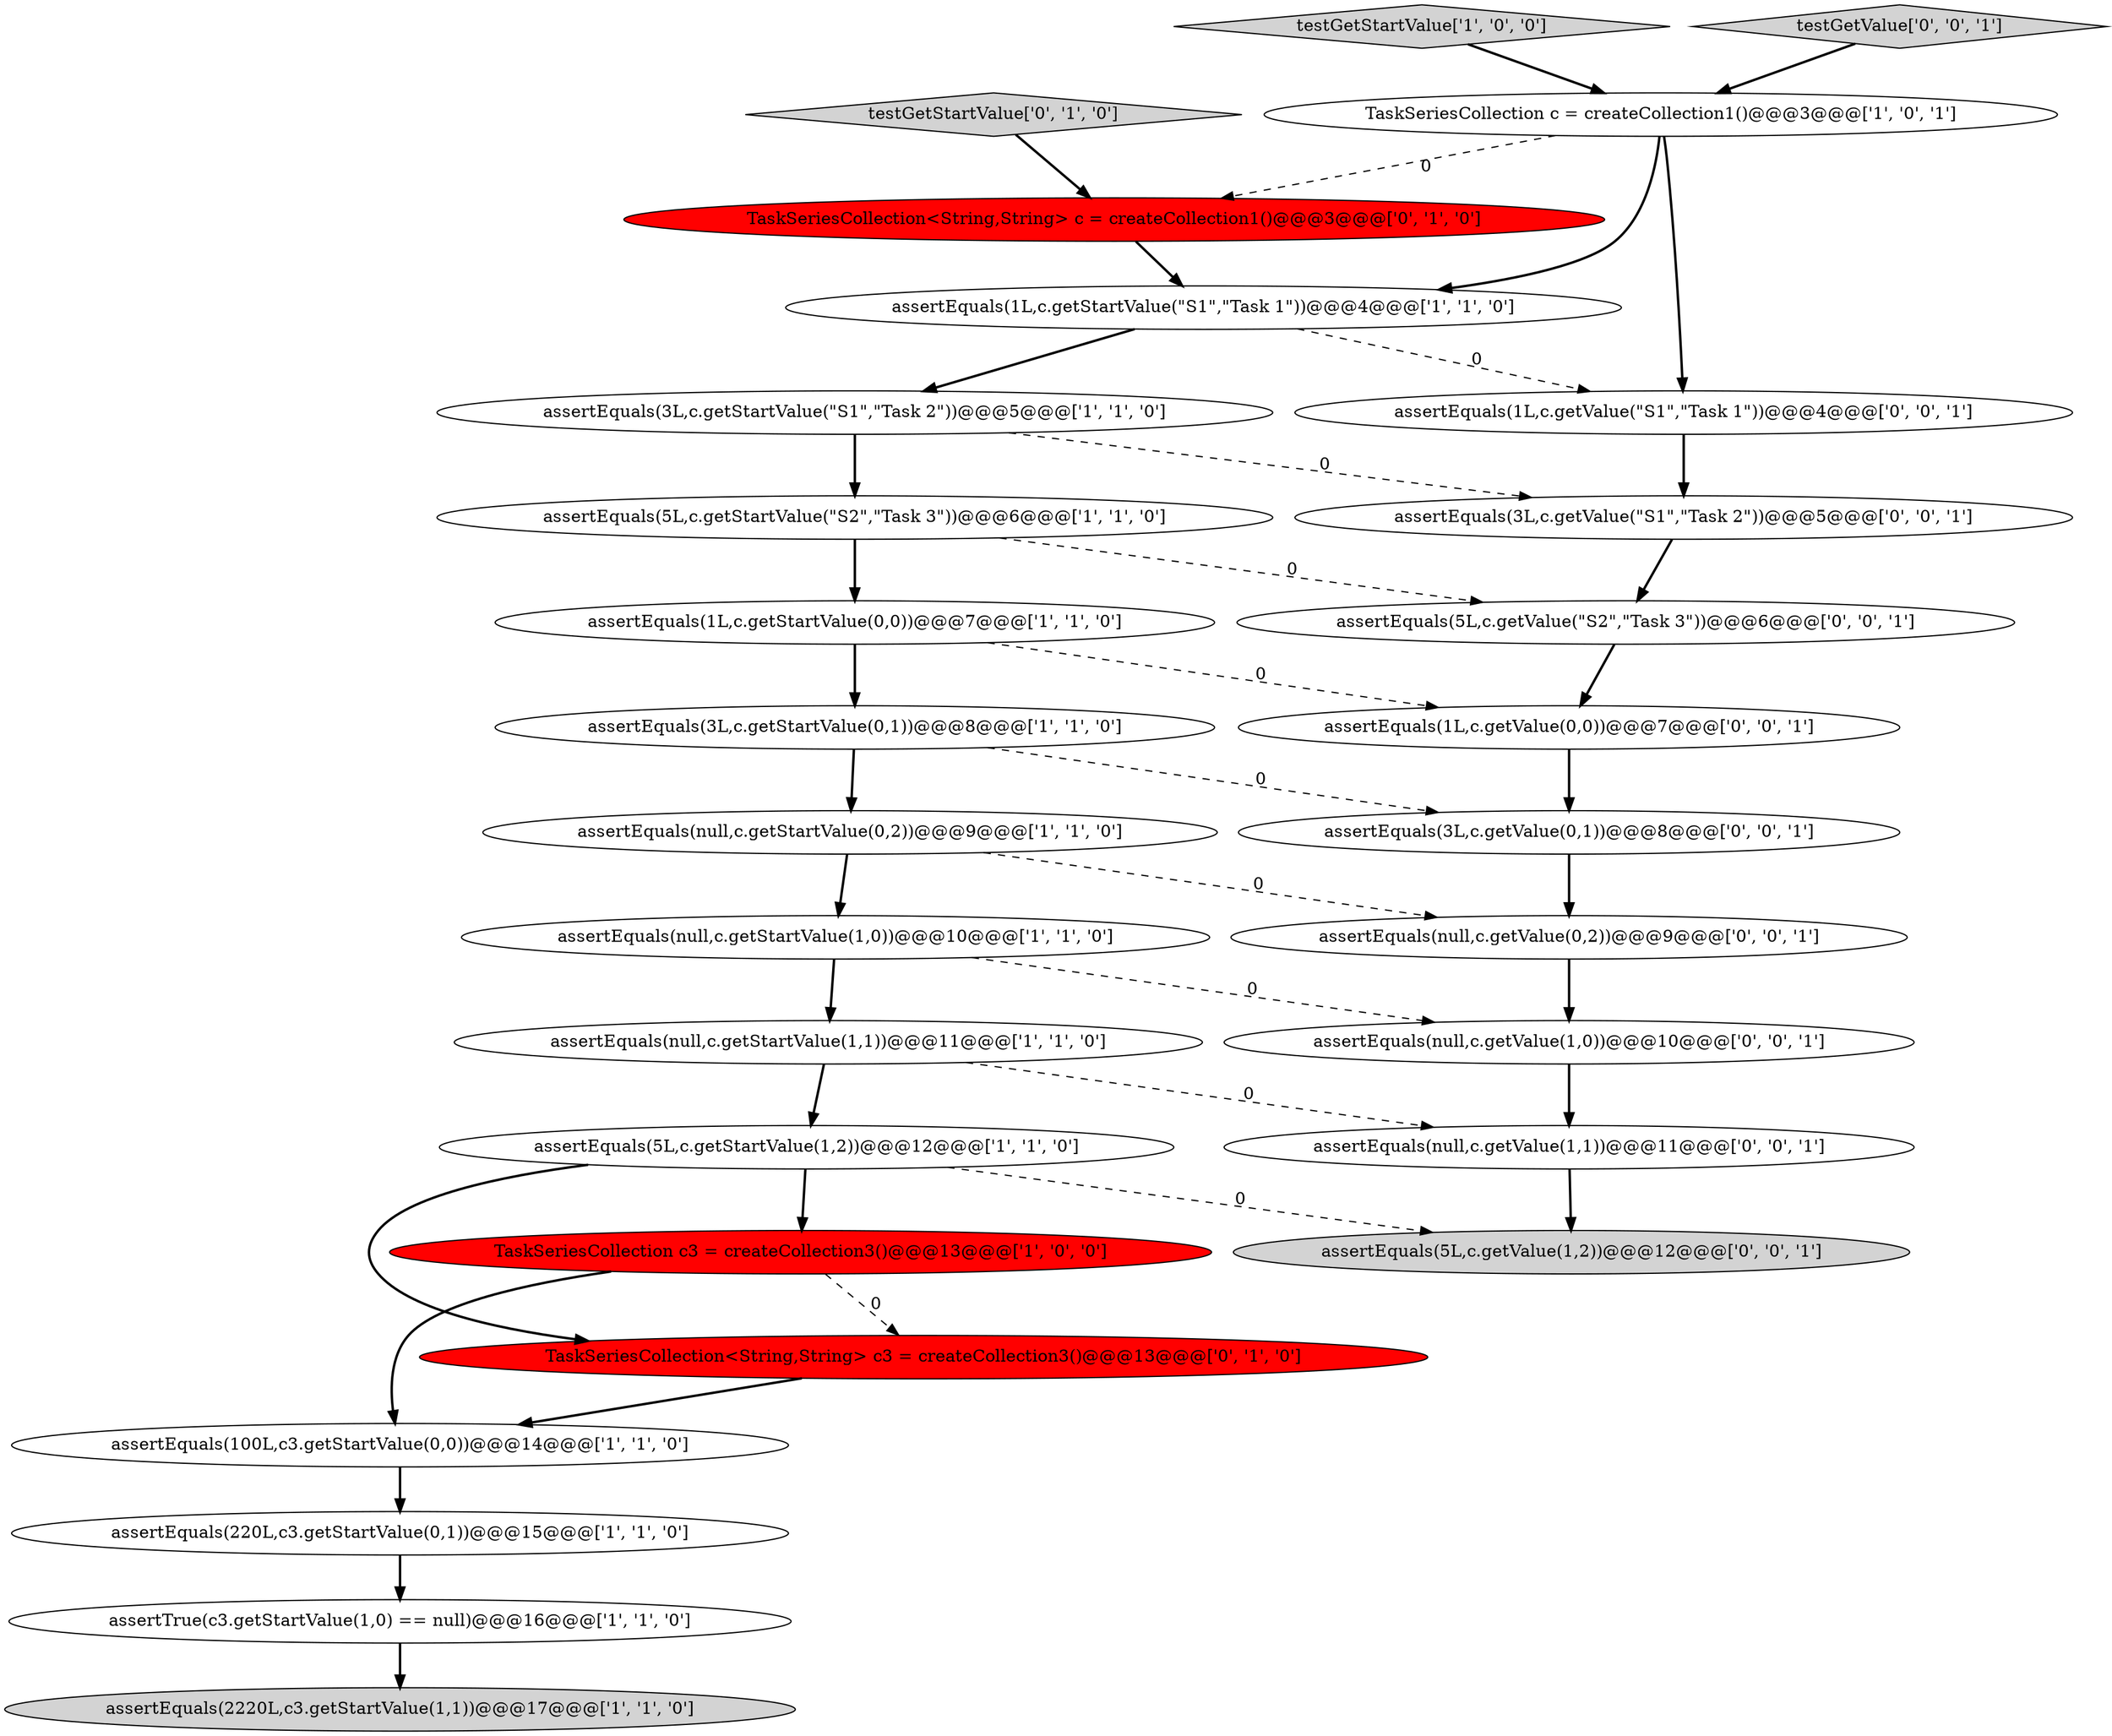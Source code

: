 digraph {
0 [style = filled, label = "assertTrue(c3.getStartValue(1,0) == null)@@@16@@@['1', '1', '0']", fillcolor = white, shape = ellipse image = "AAA0AAABBB1BBB"];
27 [style = filled, label = "assertEquals(1L,c.getValue(\"S1\",\"Task 1\"))@@@4@@@['0', '0', '1']", fillcolor = white, shape = ellipse image = "AAA0AAABBB3BBB"];
19 [style = filled, label = "assertEquals(5L,c.getValue(1,2))@@@12@@@['0', '0', '1']", fillcolor = lightgray, shape = ellipse image = "AAA0AAABBB3BBB"];
14 [style = filled, label = "testGetStartValue['1', '0', '0']", fillcolor = lightgray, shape = diamond image = "AAA0AAABBB1BBB"];
4 [style = filled, label = "assertEquals(null,c.getStartValue(1,0))@@@10@@@['1', '1', '0']", fillcolor = white, shape = ellipse image = "AAA0AAABBB1BBB"];
6 [style = filled, label = "assertEquals(3L,c.getStartValue(\"S1\",\"Task 2\"))@@@5@@@['1', '1', '0']", fillcolor = white, shape = ellipse image = "AAA0AAABBB1BBB"];
25 [style = filled, label = "testGetValue['0', '0', '1']", fillcolor = lightgray, shape = diamond image = "AAA0AAABBB3BBB"];
21 [style = filled, label = "assertEquals(3L,c.getValue(\"S1\",\"Task 2\"))@@@5@@@['0', '0', '1']", fillcolor = white, shape = ellipse image = "AAA0AAABBB3BBB"];
12 [style = filled, label = "assertEquals(5L,c.getStartValue(1,2))@@@12@@@['1', '1', '0']", fillcolor = white, shape = ellipse image = "AAA0AAABBB1BBB"];
28 [style = filled, label = "assertEquals(3L,c.getValue(0,1))@@@8@@@['0', '0', '1']", fillcolor = white, shape = ellipse image = "AAA0AAABBB3BBB"];
11 [style = filled, label = "assertEquals(220L,c3.getStartValue(0,1))@@@15@@@['1', '1', '0']", fillcolor = white, shape = ellipse image = "AAA0AAABBB1BBB"];
15 [style = filled, label = "TaskSeriesCollection c = createCollection1()@@@3@@@['1', '0', '1']", fillcolor = white, shape = ellipse image = "AAA0AAABBB1BBB"];
1 [style = filled, label = "assertEquals(2220L,c3.getStartValue(1,1))@@@17@@@['1', '1', '0']", fillcolor = lightgray, shape = ellipse image = "AAA0AAABBB1BBB"];
7 [style = filled, label = "assertEquals(1L,c.getStartValue(0,0))@@@7@@@['1', '1', '0']", fillcolor = white, shape = ellipse image = "AAA0AAABBB1BBB"];
26 [style = filled, label = "assertEquals(1L,c.getValue(0,0))@@@7@@@['0', '0', '1']", fillcolor = white, shape = ellipse image = "AAA0AAABBB3BBB"];
8 [style = filled, label = "assertEquals(5L,c.getStartValue(\"S2\",\"Task 3\"))@@@6@@@['1', '1', '0']", fillcolor = white, shape = ellipse image = "AAA0AAABBB1BBB"];
16 [style = filled, label = "testGetStartValue['0', '1', '0']", fillcolor = lightgray, shape = diamond image = "AAA0AAABBB2BBB"];
22 [style = filled, label = "assertEquals(null,c.getValue(0,2))@@@9@@@['0', '0', '1']", fillcolor = white, shape = ellipse image = "AAA0AAABBB3BBB"];
3 [style = filled, label = "assertEquals(100L,c3.getStartValue(0,0))@@@14@@@['1', '1', '0']", fillcolor = white, shape = ellipse image = "AAA0AAABBB1BBB"];
24 [style = filled, label = "assertEquals(null,c.getValue(1,0))@@@10@@@['0', '0', '1']", fillcolor = white, shape = ellipse image = "AAA0AAABBB3BBB"];
18 [style = filled, label = "TaskSeriesCollection<String,String> c = createCollection1()@@@3@@@['0', '1', '0']", fillcolor = red, shape = ellipse image = "AAA1AAABBB2BBB"];
5 [style = filled, label = "assertEquals(1L,c.getStartValue(\"S1\",\"Task 1\"))@@@4@@@['1', '1', '0']", fillcolor = white, shape = ellipse image = "AAA0AAABBB1BBB"];
13 [style = filled, label = "TaskSeriesCollection c3 = createCollection3()@@@13@@@['1', '0', '0']", fillcolor = red, shape = ellipse image = "AAA1AAABBB1BBB"];
20 [style = filled, label = "assertEquals(5L,c.getValue(\"S2\",\"Task 3\"))@@@6@@@['0', '0', '1']", fillcolor = white, shape = ellipse image = "AAA0AAABBB3BBB"];
23 [style = filled, label = "assertEquals(null,c.getValue(1,1))@@@11@@@['0', '0', '1']", fillcolor = white, shape = ellipse image = "AAA0AAABBB3BBB"];
2 [style = filled, label = "assertEquals(3L,c.getStartValue(0,1))@@@8@@@['1', '1', '0']", fillcolor = white, shape = ellipse image = "AAA0AAABBB1BBB"];
10 [style = filled, label = "assertEquals(null,c.getStartValue(0,2))@@@9@@@['1', '1', '0']", fillcolor = white, shape = ellipse image = "AAA0AAABBB1BBB"];
9 [style = filled, label = "assertEquals(null,c.getStartValue(1,1))@@@11@@@['1', '1', '0']", fillcolor = white, shape = ellipse image = "AAA0AAABBB1BBB"];
17 [style = filled, label = "TaskSeriesCollection<String,String> c3 = createCollection3()@@@13@@@['0', '1', '0']", fillcolor = red, shape = ellipse image = "AAA1AAABBB2BBB"];
4->9 [style = bold, label=""];
6->21 [style = dashed, label="0"];
16->18 [style = bold, label=""];
20->26 [style = bold, label=""];
12->17 [style = bold, label=""];
15->18 [style = dashed, label="0"];
8->20 [style = dashed, label="0"];
3->11 [style = bold, label=""];
13->17 [style = dashed, label="0"];
10->22 [style = dashed, label="0"];
2->10 [style = bold, label=""];
9->23 [style = dashed, label="0"];
15->5 [style = bold, label=""];
8->7 [style = bold, label=""];
12->13 [style = bold, label=""];
5->27 [style = dashed, label="0"];
11->0 [style = bold, label=""];
21->20 [style = bold, label=""];
5->6 [style = bold, label=""];
13->3 [style = bold, label=""];
12->19 [style = dashed, label="0"];
7->2 [style = bold, label=""];
0->1 [style = bold, label=""];
18->5 [style = bold, label=""];
23->19 [style = bold, label=""];
6->8 [style = bold, label=""];
2->28 [style = dashed, label="0"];
17->3 [style = bold, label=""];
10->4 [style = bold, label=""];
25->15 [style = bold, label=""];
14->15 [style = bold, label=""];
9->12 [style = bold, label=""];
26->28 [style = bold, label=""];
22->24 [style = bold, label=""];
4->24 [style = dashed, label="0"];
7->26 [style = dashed, label="0"];
15->27 [style = bold, label=""];
27->21 [style = bold, label=""];
28->22 [style = bold, label=""];
24->23 [style = bold, label=""];
}
